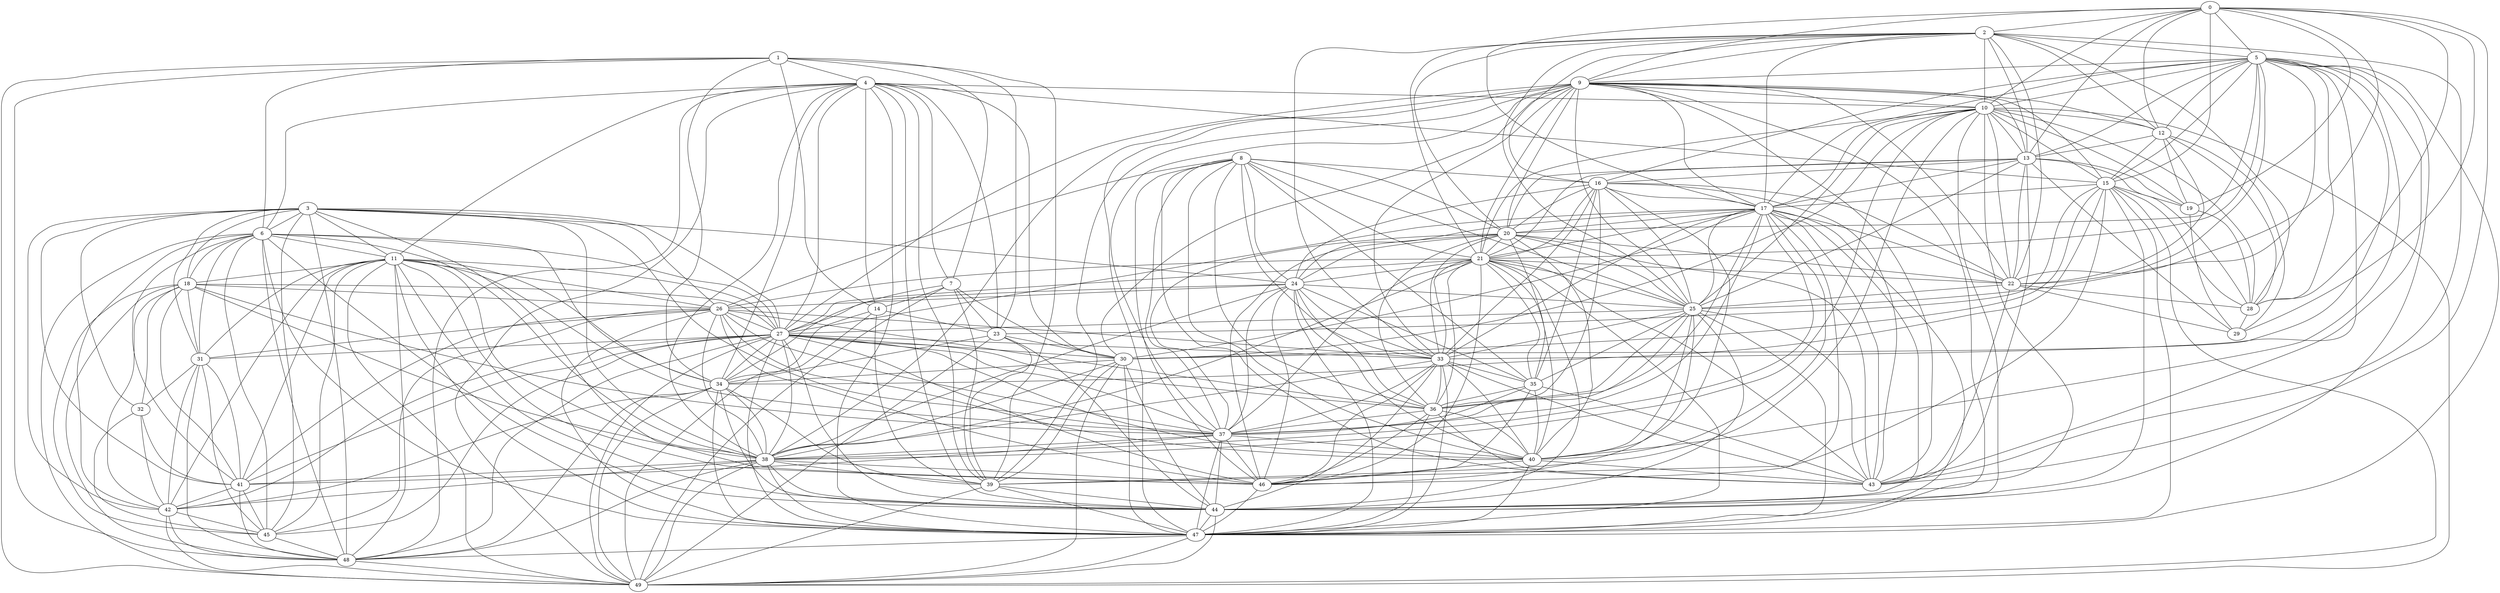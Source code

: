 graph G {
  0;
  1;
  2;
  3;
  4;
  5;
  6;
  7;
  8;
  9;
  10;
  11;
  12;
  13;
  14;
  15;
  16;
  17;
  18;
  19;
  20;
  21;
  22;
  23;
  24;
  25;
  26;
  27;
  28;
  29;
  30;
  31;
  32;
  33;
  34;
  35;
  36;
  37;
  38;
  39;
  40;
  41;
  42;
  43;
  44;
  45;
  46;
  47;
  48;
  49;
   0 -- 2;
   0 -- 5;
   0 -- 9;
   0 -- 10;
   0 -- 12;
   0 -- 13;
   0 -- 15;
   0 -- 17;
   0 -- 19;
   0 -- 22;
   0 -- 28;
   0 -- 29;
   0 -- 43;
   1 -- 4;
   1 -- 6;
   1 -- 7;
   1 -- 14;
   1 -- 23;
   1 -- 34;
   1 -- 39;
   1 -- 48;
   1 -- 49;
   2 -- 5;
   2 -- 9;
   2 -- 10;
   2 -- 12;
   2 -- 13;
   2 -- 16;
   2 -- 17;
   2 -- 20;
   2 -- 21;
   2 -- 22;
   2 -- 25;
   2 -- 28;
   2 -- 33;
   2 -- 43;
   3 -- 6;
   3 -- 11;
   3 -- 18;
   3 -- 24;
   3 -- 26;
   3 -- 27;
   3 -- 31;
   3 -- 32;
   3 -- 37;
   3 -- 38;
   3 -- 41;
   3 -- 42;
   3 -- 45;
   3 -- 46;
   3 -- 48;
   4 -- 6;
   4 -- 7;
   4 -- 10;
   4 -- 11;
   4 -- 14;
   4 -- 15;
   4 -- 23;
   4 -- 27;
   4 -- 30;
   4 -- 34;
   4 -- 38;
   4 -- 39;
   4 -- 44;
   4 -- 47;
   4 -- 48;
   4 -- 49;
   5 -- 9;
   5 -- 10;
   5 -- 12;
   5 -- 13;
   5 -- 15;
   5 -- 16;
   5 -- 17;
   5 -- 20;
   5 -- 21;
   5 -- 22;
   5 -- 25;
   5 -- 28;
   5 -- 30;
   5 -- 33;
   5 -- 40;
   5 -- 43;
   5 -- 44;
   5 -- 47;
   6 -- 11;
   6 -- 18;
   6 -- 27;
   6 -- 31;
   6 -- 34;
   6 -- 38;
   6 -- 41;
   6 -- 42;
   6 -- 44;
   6 -- 45;
   6 -- 47;
   6 -- 48;
   6 -- 49;
   7 -- 14;
   7 -- 23;
   7 -- 30;
   7 -- 34;
   7 -- 39;
   7 -- 49;
   8 -- 16;
   8 -- 20;
   8 -- 21;
   8 -- 24;
   8 -- 25;
   8 -- 26;
   8 -- 33;
   8 -- 35;
   8 -- 36;
   8 -- 37;
   8 -- 40;
   8 -- 43;
   8 -- 46;
   9 -- 10;
   9 -- 12;
   9 -- 13;
   9 -- 15;
   9 -- 17;
   9 -- 20;
   9 -- 21;
   9 -- 22;
   9 -- 25;
   9 -- 27;
   9 -- 30;
   9 -- 33;
   9 -- 37;
   9 -- 38;
   9 -- 39;
   9 -- 43;
   9 -- 44;
   9 -- 47;
   10 -- 12;
   10 -- 13;
   10 -- 15;
   10 -- 17;
   10 -- 19;
   10 -- 21;
   10 -- 22;
   10 -- 25;
   10 -- 28;
   10 -- 30;
   10 -- 38;
   10 -- 39;
   10 -- 44;
   10 -- 47;
   10 -- 49;
   11 -- 18;
   11 -- 26;
   11 -- 27;
   11 -- 31;
   11 -- 34;
   11 -- 37;
   11 -- 38;
   11 -- 41;
   11 -- 42;
   11 -- 44;
   11 -- 45;
   11 -- 46;
   11 -- 47;
   11 -- 48;
   11 -- 49;
   12 -- 13;
   12 -- 15;
   12 -- 19;
   12 -- 22;
   12 -- 28;
   12 -- 29;
   13 -- 16;
   13 -- 17;
   13 -- 19;
   13 -- 20;
   13 -- 21;
   13 -- 22;
   13 -- 25;
   13 -- 28;
   13 -- 29;
   13 -- 43;
   14 -- 23;
   14 -- 34;
   14 -- 39;
   14 -- 49;
   15 -- 17;
   15 -- 19;
   15 -- 23;
   15 -- 28;
   15 -- 30;
   15 -- 34;
   15 -- 39;
   15 -- 44;
   15 -- 47;
   15 -- 49;
   16 -- 17;
   16 -- 20;
   16 -- 21;
   16 -- 22;
   16 -- 24;
   16 -- 25;
   16 -- 33;
   16 -- 35;
   16 -- 36;
   16 -- 40;
   16 -- 43;
   17 -- 20;
   17 -- 21;
   17 -- 22;
   17 -- 24;
   17 -- 25;
   17 -- 27;
   17 -- 30;
   17 -- 33;
   17 -- 36;
   17 -- 37;
   17 -- 38;
   17 -- 40;
   17 -- 43;
   17 -- 44;
   17 -- 46;
   17 -- 47;
   18 -- 26;
   18 -- 27;
   18 -- 31;
   18 -- 32;
   18 -- 37;
   18 -- 38;
   18 -- 41;
   18 -- 42;
   18 -- 45;
   18 -- 48;
   19 -- 28;
   19 -- 29;
   20 -- 21;
   20 -- 22;
   20 -- 24;
   20 -- 25;
   20 -- 33;
   20 -- 35;
   20 -- 36;
   20 -- 37;
   20 -- 40;
   20 -- 43;
   20 -- 46;
   21 -- 22;
   21 -- 24;
   21 -- 25;
   21 -- 26;
   21 -- 27;
   21 -- 33;
   21 -- 35;
   21 -- 36;
   21 -- 37;
   21 -- 38;
   21 -- 40;
   21 -- 43;
   21 -- 44;
   21 -- 46;
   21 -- 47;
   22 -- 25;
   22 -- 28;
   22 -- 29;
   22 -- 43;
   23 -- 30;
   23 -- 34;
   23 -- 39;
   23 -- 44;
   23 -- 49;
   24 -- 25;
   24 -- 26;
   24 -- 27;
   24 -- 33;
   24 -- 35;
   24 -- 36;
   24 -- 37;
   24 -- 38;
   24 -- 40;
   24 -- 46;
   24 -- 47;
   25 -- 27;
   25 -- 33;
   25 -- 35;
   25 -- 36;
   25 -- 37;
   25 -- 40;
   25 -- 43;
   25 -- 44;
   25 -- 46;
   25 -- 47;
   26 -- 27;
   26 -- 31;
   26 -- 33;
   26 -- 36;
   26 -- 37;
   26 -- 38;
   26 -- 40;
   26 -- 41;
   26 -- 45;
   26 -- 46;
   26 -- 47;
   27 -- 30;
   27 -- 31;
   27 -- 33;
   27 -- 34;
   27 -- 36;
   27 -- 37;
   27 -- 38;
   27 -- 40;
   27 -- 41;
   27 -- 42;
   27 -- 44;
   27 -- 45;
   27 -- 46;
   27 -- 47;
   27 -- 48;
   27 -- 49;
   28 -- 29;
   30 -- 34;
   30 -- 38;
   30 -- 39;
   30 -- 44;
   30 -- 47;
   30 -- 49;
   31 -- 32;
   31 -- 41;
   31 -- 42;
   31 -- 45;
   31 -- 48;
   32 -- 41;
   32 -- 42;
   32 -- 45;
   33 -- 35;
   33 -- 36;
   33 -- 37;
   33 -- 38;
   33 -- 40;
   33 -- 43;
   33 -- 44;
   33 -- 46;
   33 -- 47;
   34 -- 38;
   34 -- 39;
   34 -- 42;
   34 -- 44;
   34 -- 47;
   34 -- 48;
   34 -- 49;
   35 -- 36;
   35 -- 37;
   35 -- 40;
   35 -- 43;
   35 -- 46;
   36 -- 37;
   36 -- 40;
   36 -- 43;
   36 -- 46;
   36 -- 47;
   37 -- 38;
   37 -- 40;
   37 -- 41;
   37 -- 44;
   37 -- 46;
   37 -- 47;
   38 -- 39;
   38 -- 41;
   38 -- 42;
   38 -- 44;
   38 -- 46;
   38 -- 47;
   38 -- 48;
   38 -- 49;
   39 -- 44;
   39 -- 47;
   39 -- 49;
   40 -- 43;
   40 -- 46;
   40 -- 47;
   41 -- 42;
   41 -- 45;
   41 -- 48;
   42 -- 45;
   42 -- 48;
   42 -- 49;
   44 -- 47;
   44 -- 49;
   45 -- 48;
   46 -- 47;
   47 -- 48;
   47 -- 49;
   48 -- 49;
}
